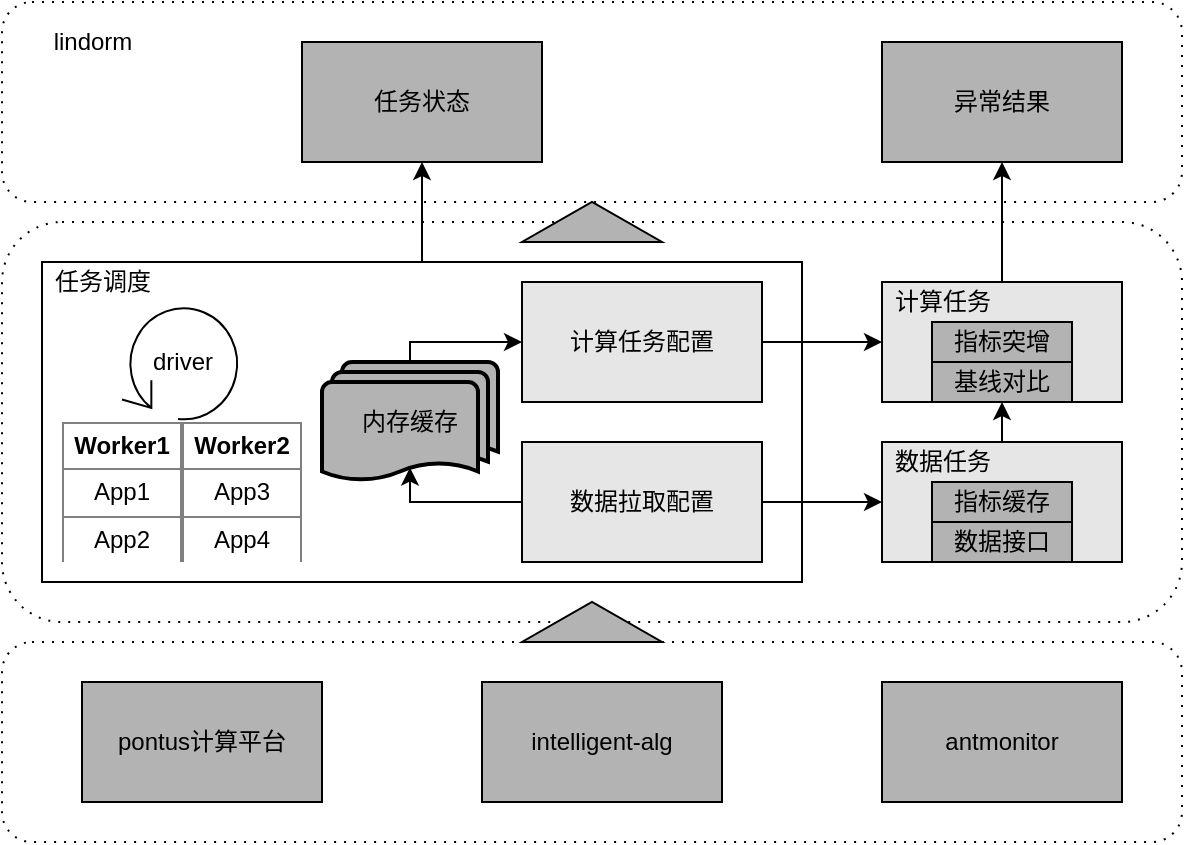 <mxfile version="13.1.14" type="github">
  <diagram id="owqiKtjegZCFVWd7rJzW" name="Page-1">
    <mxGraphModel dx="1888" dy="967" grid="1" gridSize="10" guides="1" tooltips="1" connect="1" arrows="1" fold="1" page="1" pageScale="1" pageWidth="827" pageHeight="1169" math="0" shadow="0">
      <root>
        <mxCell id="0" />
        <mxCell id="1" parent="0" />
        <mxCell id="Mhult8i7kt20SpEzvvNn-29" value="" style="shape=ext;rounded=1;html=1;whiteSpace=wrap;dashed=1;dashPattern=1 4;" vertex="1" parent="1">
          <mxGeometry x="60" y="180" width="590" height="100" as="geometry" />
        </mxCell>
        <mxCell id="Mhult8i7kt20SpEzvvNn-27" value="" style="shape=ext;rounded=1;html=1;whiteSpace=wrap;dashed=1;dashPattern=1 4;" vertex="1" parent="1">
          <mxGeometry x="60" y="290" width="590" height="200" as="geometry" />
        </mxCell>
        <mxCell id="Mhult8i7kt20SpEzvvNn-26" value="" style="shape=ext;rounded=1;html=1;whiteSpace=wrap;dashed=1;dashPattern=1 4;" vertex="1" parent="1">
          <mxGeometry x="60" y="500" width="590" height="100" as="geometry" />
        </mxCell>
        <mxCell id="Mhult8i7kt20SpEzvvNn-1" value="" style="rounded=0;whiteSpace=wrap;html=1;" vertex="1" parent="1">
          <mxGeometry x="80" y="310" width="380" height="160" as="geometry" />
        </mxCell>
        <mxCell id="Mhult8i7kt20SpEzvvNn-3" value="" style="edgeStyle=orthogonalEdgeStyle;rounded=0;orthogonalLoop=1;jettySize=auto;html=1;exitX=1;exitY=0.5;exitDx=0;exitDy=0;fillColor=#E6E6E6;" edge="1" parent="1" source="Mhult8i7kt20SpEzvvNn-12" target="Mhult8i7kt20SpEzvvNn-2">
          <mxGeometry relative="1" as="geometry" />
        </mxCell>
        <mxCell id="Mhult8i7kt20SpEzvvNn-5" value="" style="edgeStyle=orthogonalEdgeStyle;rounded=0;orthogonalLoop=1;jettySize=auto;html=1;exitX=1;exitY=0.5;exitDx=0;exitDy=0;fillColor=#E6E6E6;" edge="1" parent="1" source="Mhult8i7kt20SpEzvvNn-13" target="Mhult8i7kt20SpEzvvNn-4">
          <mxGeometry relative="1" as="geometry" />
        </mxCell>
        <mxCell id="Mhult8i7kt20SpEzvvNn-11" style="edgeStyle=orthogonalEdgeStyle;rounded=0;orthogonalLoop=1;jettySize=auto;html=1;exitX=0.5;exitY=0;exitDx=0;exitDy=0;entryX=0.5;entryY=1;entryDx=0;entryDy=0;" edge="1" parent="1" source="Mhult8i7kt20SpEzvvNn-1" target="Mhult8i7kt20SpEzvvNn-10">
          <mxGeometry relative="1" as="geometry" />
        </mxCell>
        <mxCell id="Mhult8i7kt20SpEzvvNn-42" style="edgeStyle=orthogonalEdgeStyle;rounded=0;orthogonalLoop=1;jettySize=auto;html=1;exitX=0.5;exitY=0;exitDx=0;exitDy=0;entryX=0.5;entryY=1;entryDx=0;entryDy=0;fillColor=#E6E6E6;" edge="1" parent="1" source="Mhult8i7kt20SpEzvvNn-4" target="Mhult8i7kt20SpEzvvNn-2">
          <mxGeometry relative="1" as="geometry" />
        </mxCell>
        <mxCell id="Mhult8i7kt20SpEzvvNn-4" value="" style="rounded=0;whiteSpace=wrap;html=1;fillColor=#E6E6E6;" vertex="1" parent="1">
          <mxGeometry x="500" y="400" width="120" height="60" as="geometry" />
        </mxCell>
        <mxCell id="Mhult8i7kt20SpEzvvNn-7" value="" style="edgeStyle=orthogonalEdgeStyle;rounded=0;orthogonalLoop=1;jettySize=auto;html=1;" edge="1" parent="1" source="Mhult8i7kt20SpEzvvNn-2" target="Mhult8i7kt20SpEzvvNn-6">
          <mxGeometry relative="1" as="geometry" />
        </mxCell>
        <mxCell id="Mhult8i7kt20SpEzvvNn-2" value="" style="rounded=0;whiteSpace=wrap;html=1;fillColor=#E6E6E6;" vertex="1" parent="1">
          <mxGeometry x="500" y="320" width="120" height="60" as="geometry" />
        </mxCell>
        <mxCell id="Mhult8i7kt20SpEzvvNn-6" value="异常结果" style="rounded=0;whiteSpace=wrap;html=1;fillColor=#B3B3B3;" vertex="1" parent="1">
          <mxGeometry x="500" y="200" width="120" height="60" as="geometry" />
        </mxCell>
        <mxCell id="Mhult8i7kt20SpEzvvNn-10" value="任务状态" style="rounded=0;whiteSpace=wrap;html=1;fillColor=#B3B3B3;" vertex="1" parent="1">
          <mxGeometry x="210" y="200" width="120" height="60" as="geometry" />
        </mxCell>
        <mxCell id="Mhult8i7kt20SpEzvvNn-12" value="计算任务配置" style="rounded=0;whiteSpace=wrap;html=1;fillColor=#E6E6E6;" vertex="1" parent="1">
          <mxGeometry x="320" y="320" width="120" height="60" as="geometry" />
        </mxCell>
        <mxCell id="Mhult8i7kt20SpEzvvNn-33" style="edgeStyle=orthogonalEdgeStyle;rounded=0;orthogonalLoop=1;jettySize=auto;html=1;exitX=0;exitY=0.5;exitDx=0;exitDy=0;entryX=0.5;entryY=0.88;entryDx=0;entryDy=0;entryPerimeter=0;fillColor=#E6E6E6;" edge="1" parent="1" source="Mhult8i7kt20SpEzvvNn-13" target="Mhult8i7kt20SpEzvvNn-32">
          <mxGeometry relative="1" as="geometry">
            <Array as="points">
              <mxPoint x="264" y="430" />
            </Array>
          </mxGeometry>
        </mxCell>
        <mxCell id="Mhult8i7kt20SpEzvvNn-13" value="数据拉取配置" style="rounded=0;whiteSpace=wrap;html=1;fillColor=#E6E6E6;" vertex="1" parent="1">
          <mxGeometry x="320" y="400" width="120" height="60" as="geometry" />
        </mxCell>
        <mxCell id="Mhult8i7kt20SpEzvvNn-16" value="pontus计算平台" style="rounded=0;whiteSpace=wrap;html=1;fillColor=#B3B3B3;" vertex="1" parent="1">
          <mxGeometry x="100" y="520" width="120" height="60" as="geometry" />
        </mxCell>
        <mxCell id="Mhult8i7kt20SpEzvvNn-17" value="antmonitor" style="rounded=0;whiteSpace=wrap;html=1;fillColor=#B3B3B3;" vertex="1" parent="1">
          <mxGeometry x="500" y="520" width="120" height="60" as="geometry" />
        </mxCell>
        <mxCell id="Mhult8i7kt20SpEzvvNn-18" value="&lt;span&gt;任务调度&lt;/span&gt;" style="text;html=1;align=center;verticalAlign=middle;resizable=0;points=[];autosize=1;" vertex="1" parent="1">
          <mxGeometry x="80" y="310" width="60" height="20" as="geometry" />
        </mxCell>
        <mxCell id="Mhult8i7kt20SpEzvvNn-19" value="intelligent-alg" style="rounded=0;whiteSpace=wrap;html=1;fillColor=#B3B3B3;" vertex="1" parent="1">
          <mxGeometry x="300" y="520" width="120" height="60" as="geometry" />
        </mxCell>
        <mxCell id="Mhult8i7kt20SpEzvvNn-20" value="driver" style="shape=mxgraph.bpmn.loop;html=1;outlineConnect=0;" vertex="1" parent="1">
          <mxGeometry x="120" y="330" width="60" height="60" as="geometry" />
        </mxCell>
        <mxCell id="Mhult8i7kt20SpEzvvNn-30" value="" style="html=1;shadow=0;dashed=0;align=center;verticalAlign=middle;shape=mxgraph.arrows2.arrow;dy=0.6;dx=40;direction=north;notch=0;fillColor=#B3B3B3;" vertex="1" parent="1">
          <mxGeometry x="320" y="480" width="70" height="20" as="geometry" />
        </mxCell>
        <mxCell id="Mhult8i7kt20SpEzvvNn-31" value="" style="html=1;shadow=0;dashed=0;align=center;verticalAlign=middle;shape=mxgraph.arrows2.arrow;dy=0.6;dx=40;direction=north;notch=0;fillColor=#B3B3B3;" vertex="1" parent="1">
          <mxGeometry x="320" y="280" width="70" height="20" as="geometry" />
        </mxCell>
        <mxCell id="Mhult8i7kt20SpEzvvNn-34" style="edgeStyle=orthogonalEdgeStyle;rounded=0;orthogonalLoop=1;jettySize=auto;html=1;exitX=0.5;exitY=0;exitDx=0;exitDy=0;exitPerimeter=0;entryX=0;entryY=0.5;entryDx=0;entryDy=0;fillColor=#E6E6E6;" edge="1" parent="1" source="Mhult8i7kt20SpEzvvNn-32" target="Mhult8i7kt20SpEzvvNn-12">
          <mxGeometry relative="1" as="geometry">
            <Array as="points">
              <mxPoint x="264" y="350" />
            </Array>
          </mxGeometry>
        </mxCell>
        <mxCell id="Mhult8i7kt20SpEzvvNn-32" value="内存缓存" style="strokeWidth=2;html=1;shape=mxgraph.flowchart.multi-document;whiteSpace=wrap;fillColor=#B3B3B3;" vertex="1" parent="1">
          <mxGeometry x="220" y="360" width="88" height="60" as="geometry" />
        </mxCell>
        <mxCell id="Mhult8i7kt20SpEzvvNn-40" value="&lt;table border=&quot;1&quot; width=&quot;100%&quot; cellpadding=&quot;4&quot; style=&quot;width: 100% ; height: 100% ; border-collapse: collapse&quot;&gt;&lt;tbody&gt;&lt;tr&gt;&lt;th align=&quot;center&quot;&gt;Worker1&lt;/th&gt;&lt;/tr&gt;&lt;tr&gt;&lt;td align=&quot;center&quot;&gt;App1&lt;/td&gt;&lt;/tr&gt;&lt;tr&gt;&lt;td align=&quot;center&quot;&gt;&lt;span&gt;App2&lt;/span&gt;&lt;br&gt;&lt;/td&gt;&lt;/tr&gt;&lt;/tbody&gt;&lt;/table&gt;" style="text;html=1;strokeColor=none;fillColor=none;overflow=fill;" vertex="1" parent="1">
          <mxGeometry x="90" y="390" width="60" height="70" as="geometry" />
        </mxCell>
        <mxCell id="Mhult8i7kt20SpEzvvNn-41" value="&lt;table border=&quot;1&quot; width=&quot;100%&quot; cellpadding=&quot;4&quot; style=&quot;width: 100% ; height: 100% ; border-collapse: collapse&quot;&gt;&lt;tbody&gt;&lt;tr&gt;&lt;th align=&quot;center&quot;&gt;Worker2&lt;/th&gt;&lt;/tr&gt;&lt;tr&gt;&lt;td align=&quot;center&quot;&gt;App3&lt;/td&gt;&lt;/tr&gt;&lt;tr&gt;&lt;td align=&quot;center&quot;&gt;&lt;span&gt;App4&lt;/span&gt;&lt;br&gt;&lt;/td&gt;&lt;/tr&gt;&lt;/tbody&gt;&lt;/table&gt;" style="text;html=1;strokeColor=none;fillColor=none;overflow=fill;" vertex="1" parent="1">
          <mxGeometry x="150" y="390" width="60" height="70" as="geometry" />
        </mxCell>
        <mxCell id="Mhult8i7kt20SpEzvvNn-43" value="&lt;span&gt;计算任务&lt;/span&gt;" style="text;html=1;align=center;verticalAlign=middle;resizable=0;points=[];autosize=1;" vertex="1" parent="1">
          <mxGeometry x="500" y="320" width="60" height="20" as="geometry" />
        </mxCell>
        <mxCell id="Mhult8i7kt20SpEzvvNn-44" value="&lt;span&gt;数据任务&lt;/span&gt;" style="text;html=1;align=center;verticalAlign=middle;resizable=0;points=[];autosize=1;" vertex="1" parent="1">
          <mxGeometry x="500" y="400" width="60" height="20" as="geometry" />
        </mxCell>
        <mxCell id="Mhult8i7kt20SpEzvvNn-47" value="指标突增" style="rounded=0;whiteSpace=wrap;html=1;fillColor=#B3B3B3;" vertex="1" parent="1">
          <mxGeometry x="525" y="340" width="70" height="20" as="geometry" />
        </mxCell>
        <mxCell id="Mhult8i7kt20SpEzvvNn-48" value="基线对比" style="rounded=0;whiteSpace=wrap;html=1;fillColor=#B3B3B3;" vertex="1" parent="1">
          <mxGeometry x="525" y="360" width="70" height="20" as="geometry" />
        </mxCell>
        <mxCell id="Mhult8i7kt20SpEzvvNn-49" value="指标缓存" style="rounded=0;whiteSpace=wrap;html=1;fillColor=#B3B3B3;" vertex="1" parent="1">
          <mxGeometry x="525" y="420" width="70" height="20" as="geometry" />
        </mxCell>
        <mxCell id="Mhult8i7kt20SpEzvvNn-50" value="数据接口" style="rounded=0;whiteSpace=wrap;html=1;fillColor=#B3B3B3;" vertex="1" parent="1">
          <mxGeometry x="525" y="440" width="70" height="20" as="geometry" />
        </mxCell>
        <mxCell id="Mhult8i7kt20SpEzvvNn-51" value="lindorm" style="text;html=1;align=center;verticalAlign=middle;resizable=0;points=[];autosize=1;" vertex="1" parent="1">
          <mxGeometry x="80" y="190" width="50" height="20" as="geometry" />
        </mxCell>
      </root>
    </mxGraphModel>
  </diagram>
</mxfile>
